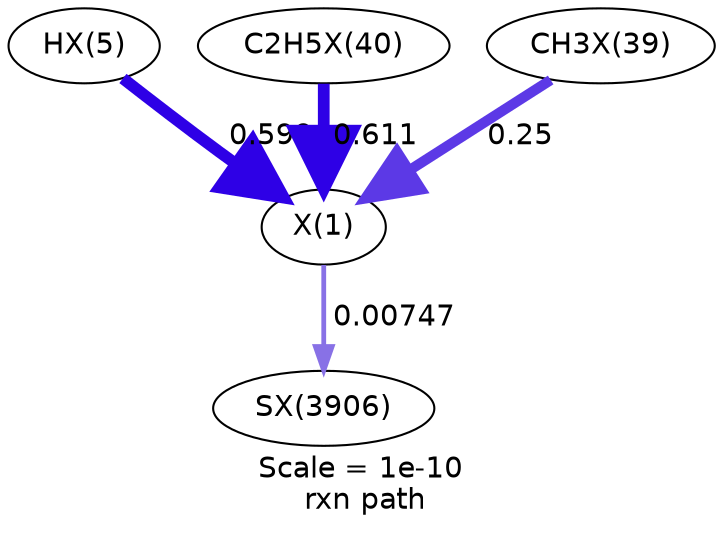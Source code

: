 digraph reaction_paths {
center=1;
s31 -> s30[fontname="Helvetica", style="setlinewidth(5.61)", arrowsize=2.81, color="0.7, 1.1, 0.9"
, label=" 0.599"];
s34 -> s30[fontname="Helvetica", style="setlinewidth(5.63)", arrowsize=2.81, color="0.7, 1.11, 0.9"
, label=" 0.611"];
s30 -> s46[fontname="Helvetica", style="setlinewidth(2.3)", arrowsize=1.15, color="0.7, 0.507, 0.9"
, label=" 0.00747"];
s33 -> s30[fontname="Helvetica", style="setlinewidth(4.95)", arrowsize=2.48, color="0.7, 0.75, 0.9"
, label=" 0.25"];
s30 [ fontname="Helvetica", label="X(1)"];
s31 [ fontname="Helvetica", label="HX(5)"];
s33 [ fontname="Helvetica", label="CH3X(39)"];
s34 [ fontname="Helvetica", label="C2H5X(40)"];
s46 [ fontname="Helvetica", label="SX(3906)"];
 label = "Scale = 1e-10\l rxn path";
 fontname = "Helvetica";
}
